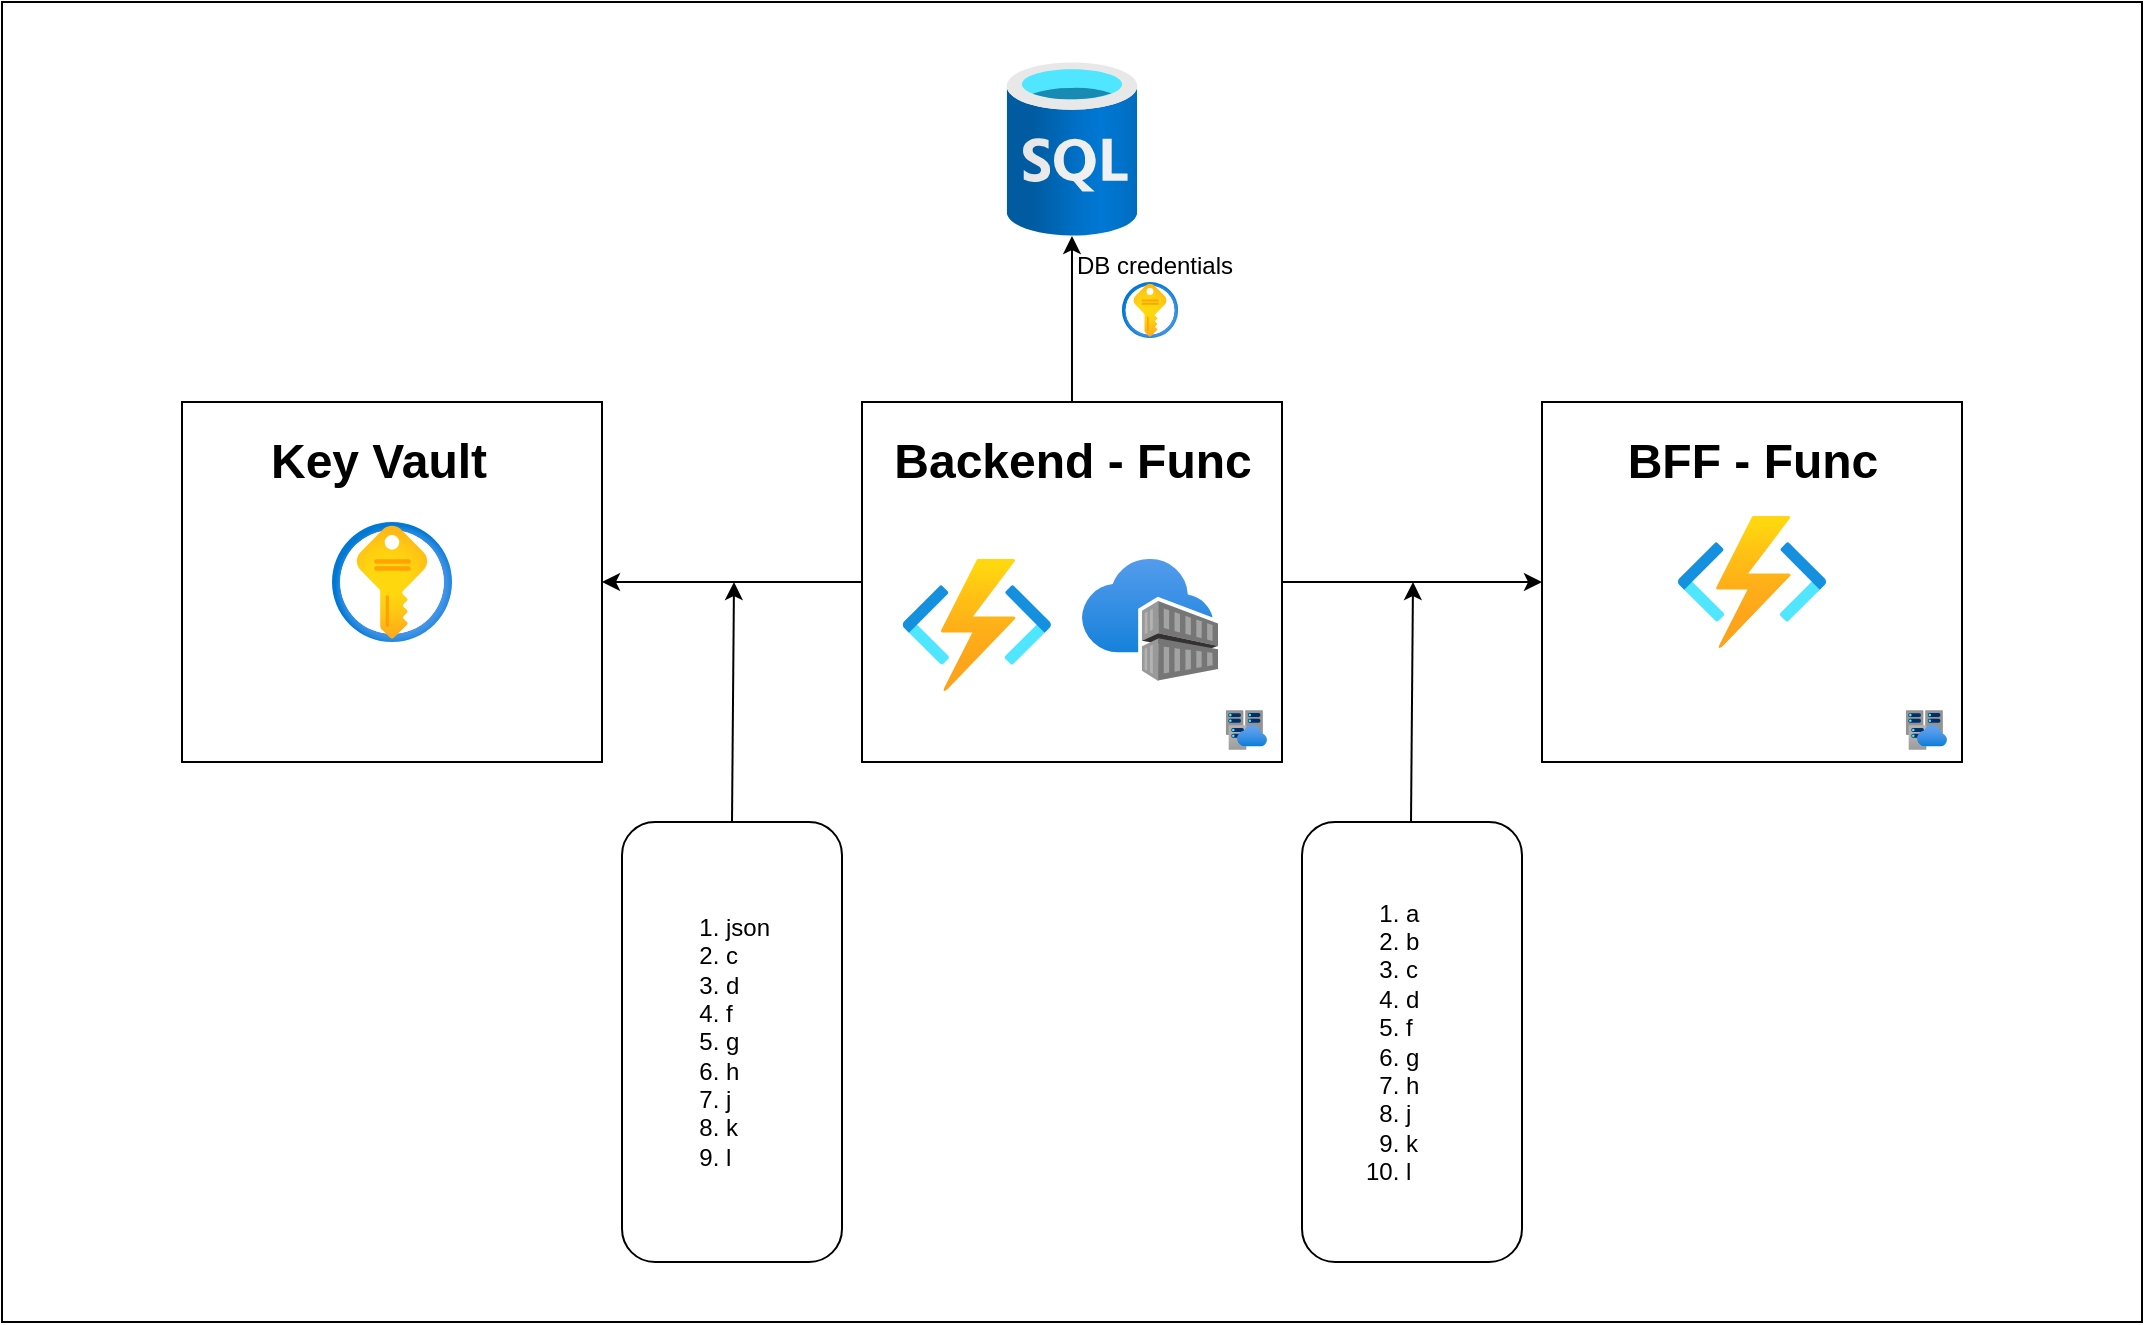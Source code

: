 <mxfile version="20.8.20" type="github">
  <diagram name="Page-1" id="_C0yLNHUvPkkxZI_86Gz">
    <mxGraphModel dx="989" dy="530" grid="1" gridSize="10" guides="1" tooltips="1" connect="1" arrows="1" fold="1" page="1" pageScale="1" pageWidth="1169" pageHeight="827" background="#ffffff" math="0" shadow="0">
      <root>
        <mxCell id="0" />
        <mxCell id="1" parent="0" />
        <mxCell id="1P2t0-WDeM51nAtpfg30-1" value="" style="rounded=0;whiteSpace=wrap;html=1;fillColor=none;" vertex="1" parent="1">
          <mxGeometry x="60" y="60" width="1070" height="660" as="geometry" />
        </mxCell>
        <mxCell id="1P2t0-WDeM51nAtpfg30-7" value="" style="edgeStyle=orthogonalEdgeStyle;rounded=0;orthogonalLoop=1;jettySize=auto;html=1;" edge="1" parent="1" source="1P2t0-WDeM51nAtpfg30-2" target="1P2t0-WDeM51nAtpfg30-4">
          <mxGeometry relative="1" as="geometry" />
        </mxCell>
        <mxCell id="1P2t0-WDeM51nAtpfg30-28" value="" style="edgeStyle=none;rounded=0;jumpSize=0;orthogonalLoop=1;jettySize=auto;html=1;" edge="1" parent="1" source="1P2t0-WDeM51nAtpfg30-2" target="1P2t0-WDeM51nAtpfg30-27">
          <mxGeometry relative="1" as="geometry" />
        </mxCell>
        <mxCell id="1P2t0-WDeM51nAtpfg30-34" value="" style="edgeStyle=none;rounded=0;jumpSize=0;orthogonalLoop=1;jettySize=auto;html=1;" edge="1" parent="1" source="1P2t0-WDeM51nAtpfg30-2" target="1P2t0-WDeM51nAtpfg30-3">
          <mxGeometry relative="1" as="geometry" />
        </mxCell>
        <mxCell id="1P2t0-WDeM51nAtpfg30-2" value="" style="rounded=0;whiteSpace=wrap;html=1;fillColor=none;" vertex="1" parent="1">
          <mxGeometry x="490" y="260" width="210" height="180" as="geometry" />
        </mxCell>
        <mxCell id="1P2t0-WDeM51nAtpfg30-3" value="" style="rounded=0;whiteSpace=wrap;html=1;fillColor=none;fontStyle=1" vertex="1" parent="1">
          <mxGeometry x="150" y="260" width="210" height="180" as="geometry" />
        </mxCell>
        <mxCell id="1P2t0-WDeM51nAtpfg30-4" value="" style="rounded=0;whiteSpace=wrap;html=1;fillColor=none;" vertex="1" parent="1">
          <mxGeometry x="830" y="260" width="210" height="180" as="geometry" />
        </mxCell>
        <mxCell id="1P2t0-WDeM51nAtpfg30-8" value="Backend - Func" style="text;strokeColor=none;fillColor=none;html=1;fontSize=24;fontStyle=1;verticalAlign=middle;align=center;" vertex="1" parent="1">
          <mxGeometry x="497.5" y="270" width="195" height="40" as="geometry" />
        </mxCell>
        <mxCell id="1P2t0-WDeM51nAtpfg30-9" value="" style="aspect=fixed;html=1;points=[];align=center;image;fontSize=12;image=img/lib/azure2/compute/Function_Apps.svg;fillColor=none;" vertex="1" parent="1">
          <mxGeometry x="510" y="338.5" width="74.8" height="66" as="geometry" />
        </mxCell>
        <mxCell id="1P2t0-WDeM51nAtpfg30-10" value="" style="aspect=fixed;html=1;points=[];align=center;image;fontSize=12;image=img/lib/azure2/containers/Container_Registries.svg;fillColor=none;" vertex="1" parent="1">
          <mxGeometry x="600" y="338.5" width="68" height="61" as="geometry" />
        </mxCell>
        <mxCell id="1P2t0-WDeM51nAtpfg30-12" value="" style="aspect=fixed;html=1;points=[];align=center;image;fontSize=12;image=img/lib/azure2/databases/Virtual_Clusters.svg;" vertex="1" parent="1">
          <mxGeometry x="671.87" y="414" width="20.63" height="20" as="geometry" />
        </mxCell>
        <mxCell id="1P2t0-WDeM51nAtpfg30-13" value="" style="aspect=fixed;html=1;points=[];align=center;image;fontSize=12;image=img/lib/azure2/security/Key_Vaults.svg;fillColor=none;" vertex="1" parent="1">
          <mxGeometry x="225" y="320" width="60" height="60" as="geometry" />
        </mxCell>
        <mxCell id="1P2t0-WDeM51nAtpfg30-15" value="Key Vault" style="text;strokeColor=none;fillColor=none;html=1;fontSize=24;fontStyle=1;verticalAlign=middle;align=center;" vertex="1" parent="1">
          <mxGeometry x="150" y="270" width="195" height="40" as="geometry" />
        </mxCell>
        <mxCell id="1P2t0-WDeM51nAtpfg30-16" value="BFF - Func" style="text;strokeColor=none;fillColor=none;html=1;fontSize=24;fontStyle=1;verticalAlign=middle;align=center;" vertex="1" parent="1">
          <mxGeometry x="837.5" y="270" width="195" height="40" as="geometry" />
        </mxCell>
        <mxCell id="1P2t0-WDeM51nAtpfg30-17" value="" style="aspect=fixed;html=1;points=[];align=center;image;fontSize=12;image=img/lib/azure2/compute/Function_Apps.svg;fillColor=none;" vertex="1" parent="1">
          <mxGeometry x="897.6" y="317" width="74.8" height="66" as="geometry" />
        </mxCell>
        <mxCell id="1P2t0-WDeM51nAtpfg30-19" value="" style="aspect=fixed;html=1;points=[];align=center;image;fontSize=12;image=img/lib/azure2/databases/Virtual_Clusters.svg;" vertex="1" parent="1">
          <mxGeometry x="1011.87" y="414" width="20.63" height="20" as="geometry" />
        </mxCell>
        <mxCell id="1P2t0-WDeM51nAtpfg30-20" value="" style="rounded=1;whiteSpace=wrap;html=1;fillColor=none;" vertex="1" parent="1">
          <mxGeometry x="370" y="470" width="110" height="220" as="geometry" />
        </mxCell>
        <mxCell id="1P2t0-WDeM51nAtpfg30-21" value="" style="rounded=1;whiteSpace=wrap;html=1;fillColor=none;" vertex="1" parent="1">
          <mxGeometry x="710" y="470" width="110" height="220" as="geometry" />
        </mxCell>
        <mxCell id="1P2t0-WDeM51nAtpfg30-22" value="" style="endArrow=classic;html=1;rounded=0;exitX=0.5;exitY=0;exitDx=0;exitDy=0;jumpSize=0;" edge="1" parent="1" source="1P2t0-WDeM51nAtpfg30-20">
          <mxGeometry width="50" height="50" relative="1" as="geometry">
            <mxPoint x="560" y="420" as="sourcePoint" />
            <mxPoint x="426" y="350" as="targetPoint" />
          </mxGeometry>
        </mxCell>
        <mxCell id="1P2t0-WDeM51nAtpfg30-24" value="" style="endArrow=classic;html=1;rounded=0;exitX=0.5;exitY=0;exitDx=0;exitDy=0;jumpSize=0;" edge="1" parent="1">
          <mxGeometry width="50" height="50" relative="1" as="geometry">
            <mxPoint x="764.5" y="470" as="sourcePoint" />
            <mxPoint x="765.5" y="350" as="targetPoint" />
          </mxGeometry>
        </mxCell>
        <mxCell id="1P2t0-WDeM51nAtpfg30-25" value="&lt;ol&gt;&lt;li&gt;&lt;span style=&quot;background-color: initial;&quot;&gt;json&lt;/span&gt;&lt;br&gt;&lt;/li&gt;&lt;li&gt;c&lt;/li&gt;&lt;li&gt;d&lt;/li&gt;&lt;li&gt;f&lt;/li&gt;&lt;li&gt;g&lt;/li&gt;&lt;li&gt;h&lt;/li&gt;&lt;li&gt;j&lt;/li&gt;&lt;li&gt;k&lt;/li&gt;&lt;li&gt;l&lt;/li&gt;&lt;/ol&gt;" style="text;html=1;strokeColor=none;fillColor=none;align=left;verticalAlign=middle;whiteSpace=wrap;rounded=0;" vertex="1" parent="1">
          <mxGeometry x="380" y="480" width="90" height="200" as="geometry" />
        </mxCell>
        <mxCell id="1P2t0-WDeM51nAtpfg30-26" value="&lt;ol&gt;&lt;li&gt;a&lt;/li&gt;&lt;li&gt;b&lt;/li&gt;&lt;li&gt;c&lt;/li&gt;&lt;li&gt;d&lt;/li&gt;&lt;li&gt;f&lt;/li&gt;&lt;li&gt;g&lt;/li&gt;&lt;li&gt;h&lt;/li&gt;&lt;li&gt;j&lt;/li&gt;&lt;li&gt;k&lt;/li&gt;&lt;li&gt;l&lt;/li&gt;&lt;/ol&gt;" style="text;html=1;strokeColor=none;fillColor=none;align=left;verticalAlign=middle;whiteSpace=wrap;rounded=0;" vertex="1" parent="1">
          <mxGeometry x="720" y="480" width="90" height="200" as="geometry" />
        </mxCell>
        <mxCell id="1P2t0-WDeM51nAtpfg30-27" value="" style="aspect=fixed;html=1;points=[];align=center;image;fontSize=12;image=img/lib/azure2/databases/SQL_Database.svg;fillColor=none;" vertex="1" parent="1">
          <mxGeometry x="562.37" y="90" width="65.25" height="87" as="geometry" />
        </mxCell>
        <mxCell id="1P2t0-WDeM51nAtpfg30-29" value="DB credentials" style="text;html=1;strokeColor=none;fillColor=none;align=center;verticalAlign=middle;whiteSpace=wrap;rounded=0;" vertex="1" parent="1">
          <mxGeometry x="590" y="177" width="92.5" height="30" as="geometry" />
        </mxCell>
        <mxCell id="1P2t0-WDeM51nAtpfg30-30" value="" style="aspect=fixed;html=1;points=[];align=center;image;fontSize=12;image=img/lib/azure2/security/Key_Vaults.svg;fillColor=none;" vertex="1" parent="1">
          <mxGeometry x="619.94" y="200" width="28.13" height="28.13" as="geometry" />
        </mxCell>
      </root>
    </mxGraphModel>
  </diagram>
</mxfile>
